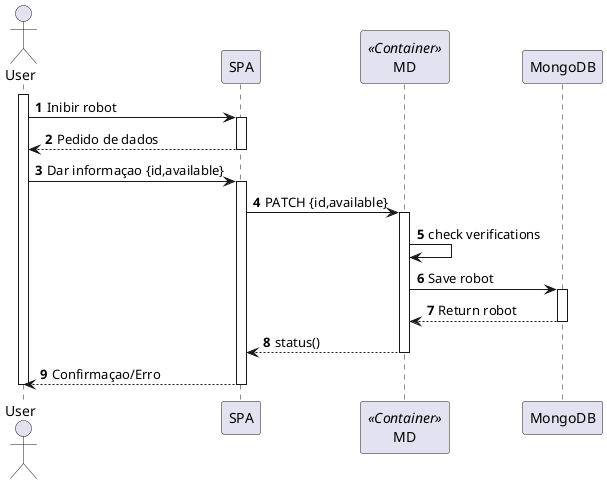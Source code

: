 @startuml
'https://plantuml.com/sequence-diagram

autonumber

actor User
participant SPA
participant MD <<Container>>
participant MongoDB

activate User
User -> SPA : Inibir robot
activate SPA
SPA --> User : Pedido de dados
deactivate SPA
User -> SPA : Dar informaçao {id,available}
activate SPA
SPA -> MD : PATCH {id,available}
activate MD
MD -> MD : check verifications
MD -> MongoDB : Save robot
activate MongoDB
MongoDB --> MD : Return robot
deactivate MongoDB
MD --> SPA : status()
deactivate MD
SPA --> User : Confirmaçao/Erro
deactivate SPA
deactivate User
@enduml